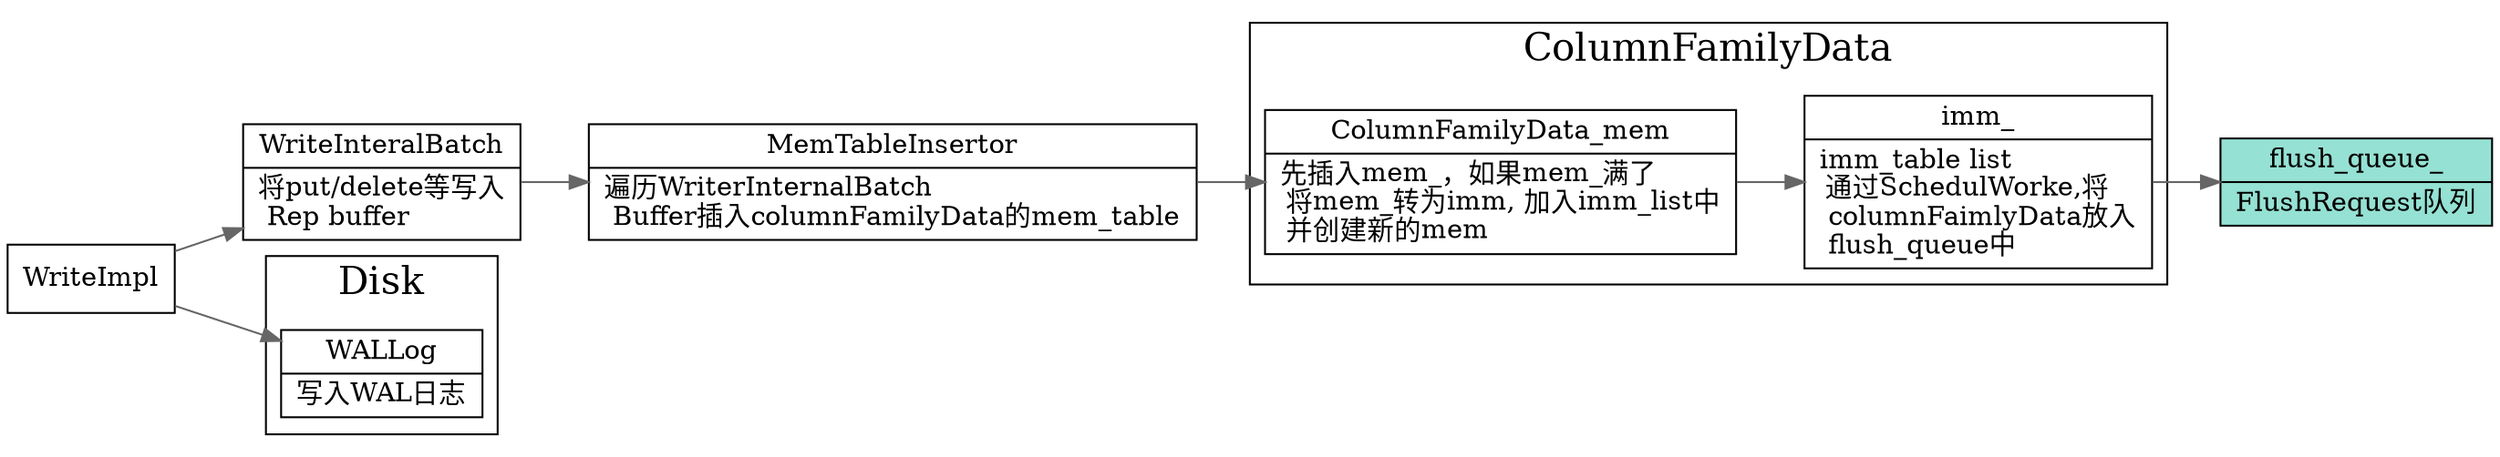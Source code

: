 digraph flush_queue_put {
  node[shape=box];
  edge[color=gray40];
  newrank=true;
  rankdir=LR;
  WriteInteralBatch[shape="record";
    label="{{
      WriteInteralBatch|
      将put/delete等写入\l 
      Rep buffer\l
    }}";
  ];
  MemTableInsertor[shape="record";
    label="{{
      MemTableInsertor|
      遍历WriterInternalBatch\l
      Buffer插入columnFamilyData的mem_table
    }}";
  ];

  subgraph cluster_ColumnFamilyData {
    graph[label="ColumnFamilyData";fontsize=20;];
    ColumnFamilyData_mem -> ColumnFamilyData_imm_list;
    ColumnFamilyData_mem[shape="record";
      label="{{
        ColumnFamilyData_mem|
        先插入mem_，如果mem_满了\l
        将mem_转为imm, 加入imm_list中\l
        并创建新的mem\l
      }}";
    ];
    ColumnFamilyData_imm_list[shape="record";
      label="{{
        imm_|
        imm_table list\l
        通过SchedulWorke,将\l 
        columnFaimlyData放入\l 
        flush_queue中\l
      }}";
    ];
  }
  WALLog[shape="record";
    label="{{
      WALLog|
      写入WAL日志
    }}";
  ];
  flush_queue_[shape="record";
    fillcolor="#95e1d3"
    style=filled;
    label="{{
      flush_queue_|
      FlushRequest队列
    }}";
  ];
  subgraph cluster_Disk {
    graph[label="Disk";fontsize=20;];
    WALLog;
  }
  WriteImpl -> WriteInteralBatch -> MemTableInsertor -> ColumnFamilyData_mem;
  WriteImpl -> WALLog;
  ColumnFamilyData_imm_list  -> flush_queue_
}
